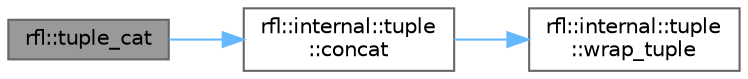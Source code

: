 digraph "rfl::tuple_cat"
{
 // LATEX_PDF_SIZE
  bgcolor="transparent";
  edge [fontname=Helvetica,fontsize=10,labelfontname=Helvetica,labelfontsize=10];
  node [fontname=Helvetica,fontsize=10,shape=box,height=0.2,width=0.4];
  rankdir="LR";
  Node1 [id="Node000001",label="rfl::tuple_cat",height=0.2,width=0.4,color="gray40", fillcolor="grey60", style="filled", fontcolor="black",tooltip=" "];
  Node1 -> Node2 [id="edge1_Node000001_Node000002",color="steelblue1",style="solid",tooltip=" "];
  Node2 [id="Node000002",label="rfl::internal::tuple\l::concat",height=0.2,width=0.4,color="grey40", fillcolor="white", style="filled",URL="$namespacerfl_1_1internal_1_1tuple.html#a66baaa2bdac4a7060f90bce97e9b3107",tooltip=" "];
  Node2 -> Node3 [id="edge2_Node000002_Node000003",color="steelblue1",style="solid",tooltip=" "];
  Node3 [id="Node000003",label="rfl::internal::tuple\l::wrap_tuple",height=0.2,width=0.4,color="grey40", fillcolor="white", style="filled",URL="$namespacerfl_1_1internal_1_1tuple.html#a512f34ec17010fe1b9ca0336909e7b1d",tooltip=" "];
}

